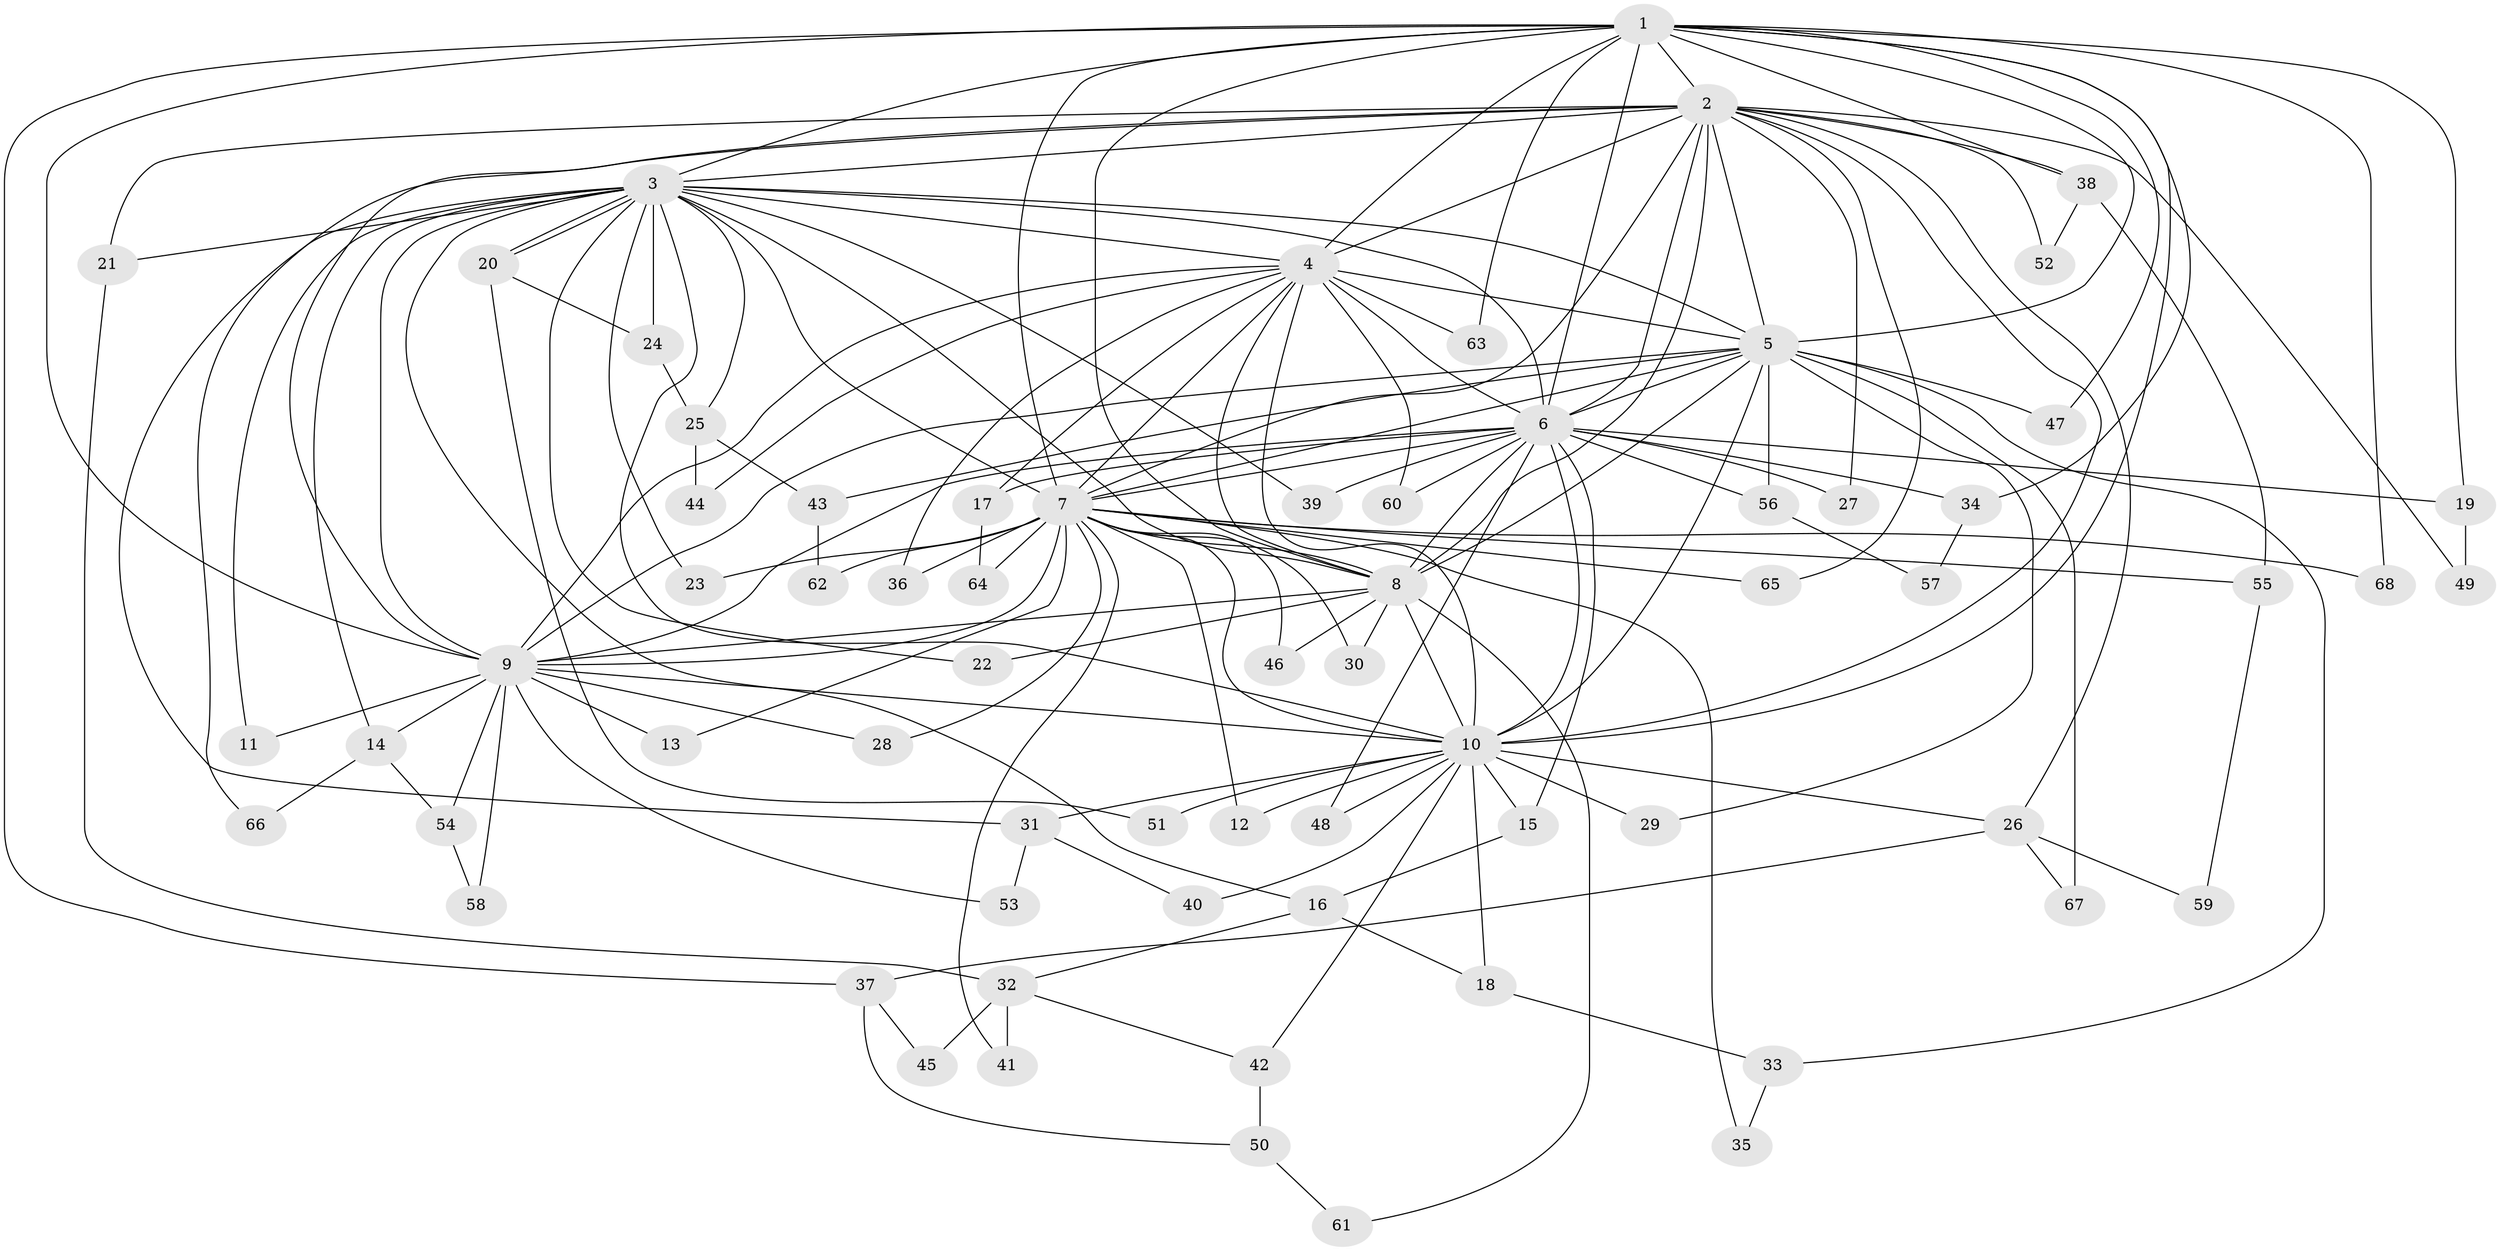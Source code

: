 // Generated by graph-tools (version 1.1) at 2025/13/03/09/25 04:13:41]
// undirected, 68 vertices, 161 edges
graph export_dot {
graph [start="1"]
  node [color=gray90,style=filled];
  1;
  2;
  3;
  4;
  5;
  6;
  7;
  8;
  9;
  10;
  11;
  12;
  13;
  14;
  15;
  16;
  17;
  18;
  19;
  20;
  21;
  22;
  23;
  24;
  25;
  26;
  27;
  28;
  29;
  30;
  31;
  32;
  33;
  34;
  35;
  36;
  37;
  38;
  39;
  40;
  41;
  42;
  43;
  44;
  45;
  46;
  47;
  48;
  49;
  50;
  51;
  52;
  53;
  54;
  55;
  56;
  57;
  58;
  59;
  60;
  61;
  62;
  63;
  64;
  65;
  66;
  67;
  68;
  1 -- 2;
  1 -- 3;
  1 -- 4;
  1 -- 5;
  1 -- 6;
  1 -- 7;
  1 -- 8;
  1 -- 9;
  1 -- 10;
  1 -- 19;
  1 -- 34;
  1 -- 37;
  1 -- 38;
  1 -- 47;
  1 -- 63;
  1 -- 68;
  2 -- 3;
  2 -- 4;
  2 -- 5;
  2 -- 6;
  2 -- 7;
  2 -- 8;
  2 -- 9;
  2 -- 10;
  2 -- 21;
  2 -- 26;
  2 -- 27;
  2 -- 38;
  2 -- 49;
  2 -- 52;
  2 -- 65;
  2 -- 66;
  3 -- 4;
  3 -- 5;
  3 -- 6;
  3 -- 7;
  3 -- 8;
  3 -- 9;
  3 -- 10;
  3 -- 11;
  3 -- 14;
  3 -- 16;
  3 -- 20;
  3 -- 20;
  3 -- 21;
  3 -- 22;
  3 -- 23;
  3 -- 24;
  3 -- 25;
  3 -- 31;
  3 -- 39;
  4 -- 5;
  4 -- 6;
  4 -- 7;
  4 -- 8;
  4 -- 9;
  4 -- 10;
  4 -- 17;
  4 -- 36;
  4 -- 44;
  4 -- 60;
  4 -- 63;
  5 -- 6;
  5 -- 7;
  5 -- 8;
  5 -- 9;
  5 -- 10;
  5 -- 29;
  5 -- 33;
  5 -- 43;
  5 -- 47;
  5 -- 56;
  5 -- 67;
  6 -- 7;
  6 -- 8;
  6 -- 9;
  6 -- 10;
  6 -- 15;
  6 -- 17;
  6 -- 19;
  6 -- 27;
  6 -- 34;
  6 -- 39;
  6 -- 48;
  6 -- 56;
  6 -- 60;
  7 -- 8;
  7 -- 9;
  7 -- 10;
  7 -- 12;
  7 -- 13;
  7 -- 23;
  7 -- 28;
  7 -- 30;
  7 -- 35;
  7 -- 36;
  7 -- 41;
  7 -- 46;
  7 -- 55;
  7 -- 62;
  7 -- 64;
  7 -- 65;
  7 -- 68;
  8 -- 9;
  8 -- 10;
  8 -- 22;
  8 -- 30;
  8 -- 46;
  8 -- 61;
  9 -- 10;
  9 -- 11;
  9 -- 13;
  9 -- 14;
  9 -- 28;
  9 -- 53;
  9 -- 54;
  9 -- 58;
  10 -- 12;
  10 -- 15;
  10 -- 18;
  10 -- 26;
  10 -- 29;
  10 -- 31;
  10 -- 40;
  10 -- 42;
  10 -- 48;
  10 -- 51;
  14 -- 54;
  14 -- 66;
  15 -- 16;
  16 -- 18;
  16 -- 32;
  17 -- 64;
  18 -- 33;
  19 -- 49;
  20 -- 24;
  20 -- 51;
  21 -- 32;
  24 -- 25;
  25 -- 43;
  25 -- 44;
  26 -- 37;
  26 -- 59;
  26 -- 67;
  31 -- 40;
  31 -- 53;
  32 -- 41;
  32 -- 42;
  32 -- 45;
  33 -- 35;
  34 -- 57;
  37 -- 45;
  37 -- 50;
  38 -- 52;
  38 -- 55;
  42 -- 50;
  43 -- 62;
  50 -- 61;
  54 -- 58;
  55 -- 59;
  56 -- 57;
}
